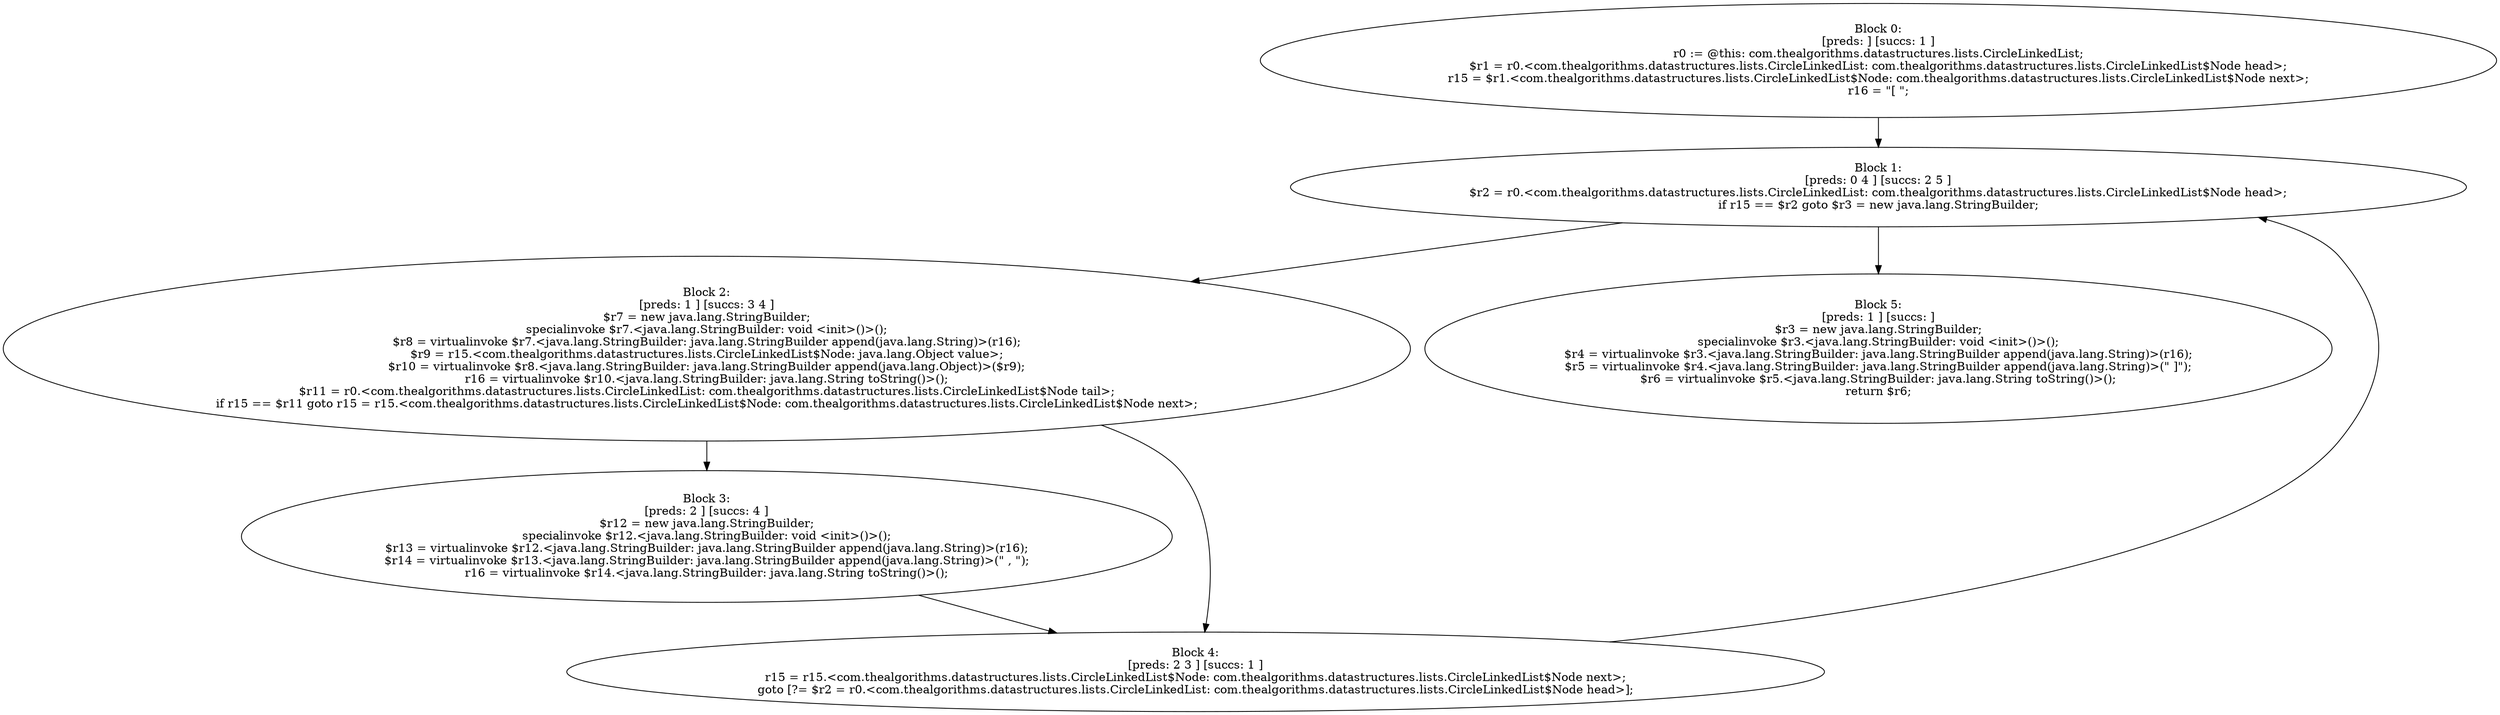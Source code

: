 digraph "unitGraph" {
    "Block 0:
[preds: ] [succs: 1 ]
r0 := @this: com.thealgorithms.datastructures.lists.CircleLinkedList;
$r1 = r0.<com.thealgorithms.datastructures.lists.CircleLinkedList: com.thealgorithms.datastructures.lists.CircleLinkedList$Node head>;
r15 = $r1.<com.thealgorithms.datastructures.lists.CircleLinkedList$Node: com.thealgorithms.datastructures.lists.CircleLinkedList$Node next>;
r16 = \"[ \";
"
    "Block 1:
[preds: 0 4 ] [succs: 2 5 ]
$r2 = r0.<com.thealgorithms.datastructures.lists.CircleLinkedList: com.thealgorithms.datastructures.lists.CircleLinkedList$Node head>;
if r15 == $r2 goto $r3 = new java.lang.StringBuilder;
"
    "Block 2:
[preds: 1 ] [succs: 3 4 ]
$r7 = new java.lang.StringBuilder;
specialinvoke $r7.<java.lang.StringBuilder: void <init>()>();
$r8 = virtualinvoke $r7.<java.lang.StringBuilder: java.lang.StringBuilder append(java.lang.String)>(r16);
$r9 = r15.<com.thealgorithms.datastructures.lists.CircleLinkedList$Node: java.lang.Object value>;
$r10 = virtualinvoke $r8.<java.lang.StringBuilder: java.lang.StringBuilder append(java.lang.Object)>($r9);
r16 = virtualinvoke $r10.<java.lang.StringBuilder: java.lang.String toString()>();
$r11 = r0.<com.thealgorithms.datastructures.lists.CircleLinkedList: com.thealgorithms.datastructures.lists.CircleLinkedList$Node tail>;
if r15 == $r11 goto r15 = r15.<com.thealgorithms.datastructures.lists.CircleLinkedList$Node: com.thealgorithms.datastructures.lists.CircleLinkedList$Node next>;
"
    "Block 3:
[preds: 2 ] [succs: 4 ]
$r12 = new java.lang.StringBuilder;
specialinvoke $r12.<java.lang.StringBuilder: void <init>()>();
$r13 = virtualinvoke $r12.<java.lang.StringBuilder: java.lang.StringBuilder append(java.lang.String)>(r16);
$r14 = virtualinvoke $r13.<java.lang.StringBuilder: java.lang.StringBuilder append(java.lang.String)>(\" , \");
r16 = virtualinvoke $r14.<java.lang.StringBuilder: java.lang.String toString()>();
"
    "Block 4:
[preds: 2 3 ] [succs: 1 ]
r15 = r15.<com.thealgorithms.datastructures.lists.CircleLinkedList$Node: com.thealgorithms.datastructures.lists.CircleLinkedList$Node next>;
goto [?= $r2 = r0.<com.thealgorithms.datastructures.lists.CircleLinkedList: com.thealgorithms.datastructures.lists.CircleLinkedList$Node head>];
"
    "Block 5:
[preds: 1 ] [succs: ]
$r3 = new java.lang.StringBuilder;
specialinvoke $r3.<java.lang.StringBuilder: void <init>()>();
$r4 = virtualinvoke $r3.<java.lang.StringBuilder: java.lang.StringBuilder append(java.lang.String)>(r16);
$r5 = virtualinvoke $r4.<java.lang.StringBuilder: java.lang.StringBuilder append(java.lang.String)>(\" ]\");
$r6 = virtualinvoke $r5.<java.lang.StringBuilder: java.lang.String toString()>();
return $r6;
"
    "Block 0:
[preds: ] [succs: 1 ]
r0 := @this: com.thealgorithms.datastructures.lists.CircleLinkedList;
$r1 = r0.<com.thealgorithms.datastructures.lists.CircleLinkedList: com.thealgorithms.datastructures.lists.CircleLinkedList$Node head>;
r15 = $r1.<com.thealgorithms.datastructures.lists.CircleLinkedList$Node: com.thealgorithms.datastructures.lists.CircleLinkedList$Node next>;
r16 = \"[ \";
"->"Block 1:
[preds: 0 4 ] [succs: 2 5 ]
$r2 = r0.<com.thealgorithms.datastructures.lists.CircleLinkedList: com.thealgorithms.datastructures.lists.CircleLinkedList$Node head>;
if r15 == $r2 goto $r3 = new java.lang.StringBuilder;
";
    "Block 1:
[preds: 0 4 ] [succs: 2 5 ]
$r2 = r0.<com.thealgorithms.datastructures.lists.CircleLinkedList: com.thealgorithms.datastructures.lists.CircleLinkedList$Node head>;
if r15 == $r2 goto $r3 = new java.lang.StringBuilder;
"->"Block 2:
[preds: 1 ] [succs: 3 4 ]
$r7 = new java.lang.StringBuilder;
specialinvoke $r7.<java.lang.StringBuilder: void <init>()>();
$r8 = virtualinvoke $r7.<java.lang.StringBuilder: java.lang.StringBuilder append(java.lang.String)>(r16);
$r9 = r15.<com.thealgorithms.datastructures.lists.CircleLinkedList$Node: java.lang.Object value>;
$r10 = virtualinvoke $r8.<java.lang.StringBuilder: java.lang.StringBuilder append(java.lang.Object)>($r9);
r16 = virtualinvoke $r10.<java.lang.StringBuilder: java.lang.String toString()>();
$r11 = r0.<com.thealgorithms.datastructures.lists.CircleLinkedList: com.thealgorithms.datastructures.lists.CircleLinkedList$Node tail>;
if r15 == $r11 goto r15 = r15.<com.thealgorithms.datastructures.lists.CircleLinkedList$Node: com.thealgorithms.datastructures.lists.CircleLinkedList$Node next>;
";
    "Block 1:
[preds: 0 4 ] [succs: 2 5 ]
$r2 = r0.<com.thealgorithms.datastructures.lists.CircleLinkedList: com.thealgorithms.datastructures.lists.CircleLinkedList$Node head>;
if r15 == $r2 goto $r3 = new java.lang.StringBuilder;
"->"Block 5:
[preds: 1 ] [succs: ]
$r3 = new java.lang.StringBuilder;
specialinvoke $r3.<java.lang.StringBuilder: void <init>()>();
$r4 = virtualinvoke $r3.<java.lang.StringBuilder: java.lang.StringBuilder append(java.lang.String)>(r16);
$r5 = virtualinvoke $r4.<java.lang.StringBuilder: java.lang.StringBuilder append(java.lang.String)>(\" ]\");
$r6 = virtualinvoke $r5.<java.lang.StringBuilder: java.lang.String toString()>();
return $r6;
";
    "Block 2:
[preds: 1 ] [succs: 3 4 ]
$r7 = new java.lang.StringBuilder;
specialinvoke $r7.<java.lang.StringBuilder: void <init>()>();
$r8 = virtualinvoke $r7.<java.lang.StringBuilder: java.lang.StringBuilder append(java.lang.String)>(r16);
$r9 = r15.<com.thealgorithms.datastructures.lists.CircleLinkedList$Node: java.lang.Object value>;
$r10 = virtualinvoke $r8.<java.lang.StringBuilder: java.lang.StringBuilder append(java.lang.Object)>($r9);
r16 = virtualinvoke $r10.<java.lang.StringBuilder: java.lang.String toString()>();
$r11 = r0.<com.thealgorithms.datastructures.lists.CircleLinkedList: com.thealgorithms.datastructures.lists.CircleLinkedList$Node tail>;
if r15 == $r11 goto r15 = r15.<com.thealgorithms.datastructures.lists.CircleLinkedList$Node: com.thealgorithms.datastructures.lists.CircleLinkedList$Node next>;
"->"Block 3:
[preds: 2 ] [succs: 4 ]
$r12 = new java.lang.StringBuilder;
specialinvoke $r12.<java.lang.StringBuilder: void <init>()>();
$r13 = virtualinvoke $r12.<java.lang.StringBuilder: java.lang.StringBuilder append(java.lang.String)>(r16);
$r14 = virtualinvoke $r13.<java.lang.StringBuilder: java.lang.StringBuilder append(java.lang.String)>(\" , \");
r16 = virtualinvoke $r14.<java.lang.StringBuilder: java.lang.String toString()>();
";
    "Block 2:
[preds: 1 ] [succs: 3 4 ]
$r7 = new java.lang.StringBuilder;
specialinvoke $r7.<java.lang.StringBuilder: void <init>()>();
$r8 = virtualinvoke $r7.<java.lang.StringBuilder: java.lang.StringBuilder append(java.lang.String)>(r16);
$r9 = r15.<com.thealgorithms.datastructures.lists.CircleLinkedList$Node: java.lang.Object value>;
$r10 = virtualinvoke $r8.<java.lang.StringBuilder: java.lang.StringBuilder append(java.lang.Object)>($r9);
r16 = virtualinvoke $r10.<java.lang.StringBuilder: java.lang.String toString()>();
$r11 = r0.<com.thealgorithms.datastructures.lists.CircleLinkedList: com.thealgorithms.datastructures.lists.CircleLinkedList$Node tail>;
if r15 == $r11 goto r15 = r15.<com.thealgorithms.datastructures.lists.CircleLinkedList$Node: com.thealgorithms.datastructures.lists.CircleLinkedList$Node next>;
"->"Block 4:
[preds: 2 3 ] [succs: 1 ]
r15 = r15.<com.thealgorithms.datastructures.lists.CircleLinkedList$Node: com.thealgorithms.datastructures.lists.CircleLinkedList$Node next>;
goto [?= $r2 = r0.<com.thealgorithms.datastructures.lists.CircleLinkedList: com.thealgorithms.datastructures.lists.CircleLinkedList$Node head>];
";
    "Block 3:
[preds: 2 ] [succs: 4 ]
$r12 = new java.lang.StringBuilder;
specialinvoke $r12.<java.lang.StringBuilder: void <init>()>();
$r13 = virtualinvoke $r12.<java.lang.StringBuilder: java.lang.StringBuilder append(java.lang.String)>(r16);
$r14 = virtualinvoke $r13.<java.lang.StringBuilder: java.lang.StringBuilder append(java.lang.String)>(\" , \");
r16 = virtualinvoke $r14.<java.lang.StringBuilder: java.lang.String toString()>();
"->"Block 4:
[preds: 2 3 ] [succs: 1 ]
r15 = r15.<com.thealgorithms.datastructures.lists.CircleLinkedList$Node: com.thealgorithms.datastructures.lists.CircleLinkedList$Node next>;
goto [?= $r2 = r0.<com.thealgorithms.datastructures.lists.CircleLinkedList: com.thealgorithms.datastructures.lists.CircleLinkedList$Node head>];
";
    "Block 4:
[preds: 2 3 ] [succs: 1 ]
r15 = r15.<com.thealgorithms.datastructures.lists.CircleLinkedList$Node: com.thealgorithms.datastructures.lists.CircleLinkedList$Node next>;
goto [?= $r2 = r0.<com.thealgorithms.datastructures.lists.CircleLinkedList: com.thealgorithms.datastructures.lists.CircleLinkedList$Node head>];
"->"Block 1:
[preds: 0 4 ] [succs: 2 5 ]
$r2 = r0.<com.thealgorithms.datastructures.lists.CircleLinkedList: com.thealgorithms.datastructures.lists.CircleLinkedList$Node head>;
if r15 == $r2 goto $r3 = new java.lang.StringBuilder;
";
}
